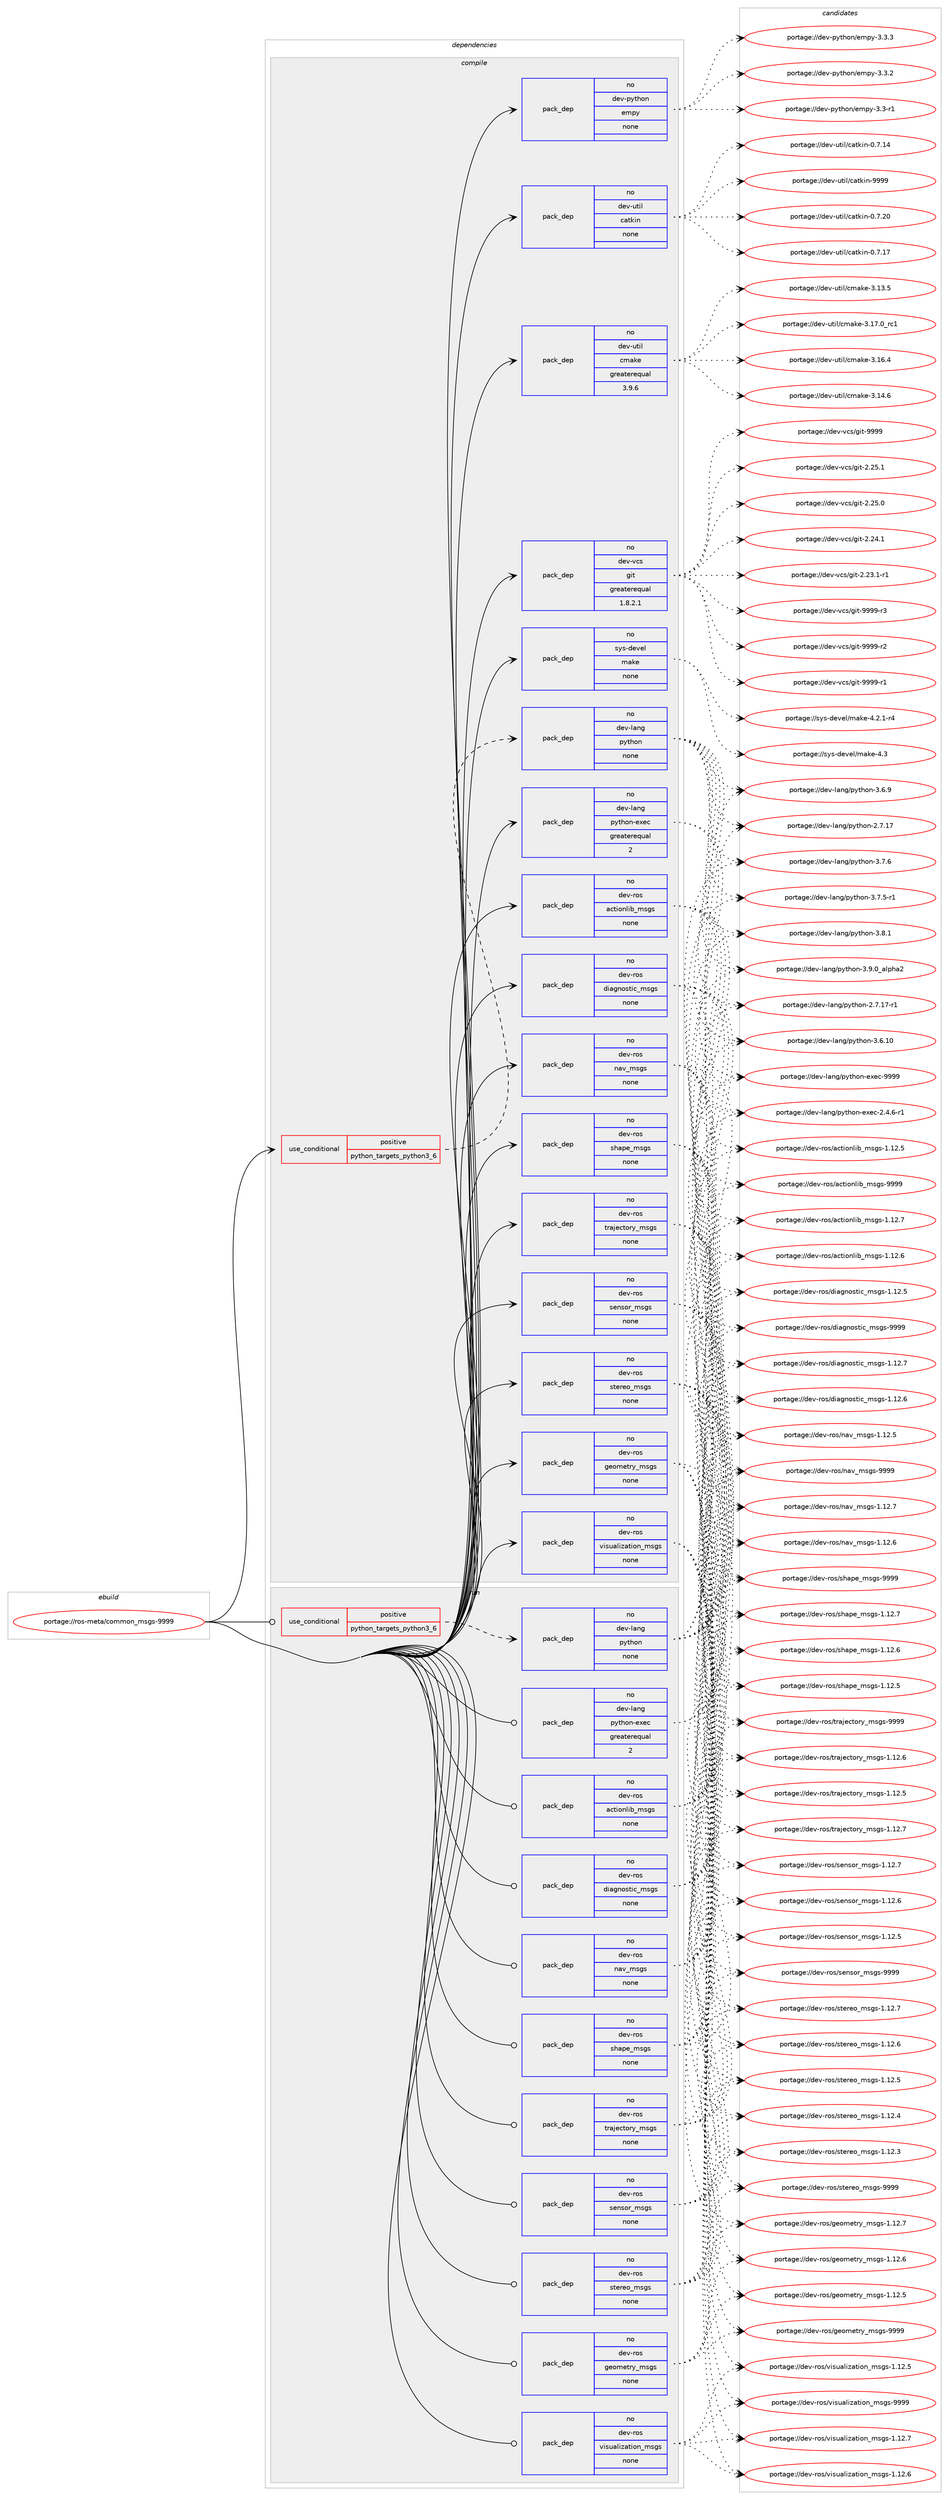 digraph prolog {

# *************
# Graph options
# *************

newrank=true;
concentrate=true;
compound=true;
graph [rankdir=LR,fontname=Helvetica,fontsize=10,ranksep=1.5];#, ranksep=2.5, nodesep=0.2];
edge  [arrowhead=vee];
node  [fontname=Helvetica,fontsize=10];

# **********
# The ebuild
# **********

subgraph cluster_leftcol {
color=gray;
rank=same;
label=<<i>ebuild</i>>;
id [label="portage://ros-meta/common_msgs-9999", color=red, width=4, href="../ros-meta/common_msgs-9999.svg"];
}

# ****************
# The dependencies
# ****************

subgraph cluster_midcol {
color=gray;
label=<<i>dependencies</i>>;
subgraph cluster_compile {
fillcolor="#eeeeee";
style=filled;
label=<<i>compile</i>>;
subgraph cond20547 {
dependency104656 [label=<<TABLE BORDER="0" CELLBORDER="1" CELLSPACING="0" CELLPADDING="4"><TR><TD ROWSPAN="3" CELLPADDING="10">use_conditional</TD></TR><TR><TD>positive</TD></TR><TR><TD>python_targets_python3_6</TD></TR></TABLE>>, shape=none, color=red];
subgraph pack82343 {
dependency104657 [label=<<TABLE BORDER="0" CELLBORDER="1" CELLSPACING="0" CELLPADDING="4" WIDTH="220"><TR><TD ROWSPAN="6" CELLPADDING="30">pack_dep</TD></TR><TR><TD WIDTH="110">no</TD></TR><TR><TD>dev-lang</TD></TR><TR><TD>python</TD></TR><TR><TD>none</TD></TR><TR><TD></TD></TR></TABLE>>, shape=none, color=blue];
}
dependency104656:e -> dependency104657:w [weight=20,style="dashed",arrowhead="vee"];
}
id:e -> dependency104656:w [weight=20,style="solid",arrowhead="vee"];
subgraph pack82344 {
dependency104658 [label=<<TABLE BORDER="0" CELLBORDER="1" CELLSPACING="0" CELLPADDING="4" WIDTH="220"><TR><TD ROWSPAN="6" CELLPADDING="30">pack_dep</TD></TR><TR><TD WIDTH="110">no</TD></TR><TR><TD>dev-lang</TD></TR><TR><TD>python-exec</TD></TR><TR><TD>greaterequal</TD></TR><TR><TD>2</TD></TR></TABLE>>, shape=none, color=blue];
}
id:e -> dependency104658:w [weight=20,style="solid",arrowhead="vee"];
subgraph pack82345 {
dependency104659 [label=<<TABLE BORDER="0" CELLBORDER="1" CELLSPACING="0" CELLPADDING="4" WIDTH="220"><TR><TD ROWSPAN="6" CELLPADDING="30">pack_dep</TD></TR><TR><TD WIDTH="110">no</TD></TR><TR><TD>dev-python</TD></TR><TR><TD>empy</TD></TR><TR><TD>none</TD></TR><TR><TD></TD></TR></TABLE>>, shape=none, color=blue];
}
id:e -> dependency104659:w [weight=20,style="solid",arrowhead="vee"];
subgraph pack82346 {
dependency104660 [label=<<TABLE BORDER="0" CELLBORDER="1" CELLSPACING="0" CELLPADDING="4" WIDTH="220"><TR><TD ROWSPAN="6" CELLPADDING="30">pack_dep</TD></TR><TR><TD WIDTH="110">no</TD></TR><TR><TD>dev-ros</TD></TR><TR><TD>actionlib_msgs</TD></TR><TR><TD>none</TD></TR><TR><TD></TD></TR></TABLE>>, shape=none, color=blue];
}
id:e -> dependency104660:w [weight=20,style="solid",arrowhead="vee"];
subgraph pack82347 {
dependency104661 [label=<<TABLE BORDER="0" CELLBORDER="1" CELLSPACING="0" CELLPADDING="4" WIDTH="220"><TR><TD ROWSPAN="6" CELLPADDING="30">pack_dep</TD></TR><TR><TD WIDTH="110">no</TD></TR><TR><TD>dev-ros</TD></TR><TR><TD>diagnostic_msgs</TD></TR><TR><TD>none</TD></TR><TR><TD></TD></TR></TABLE>>, shape=none, color=blue];
}
id:e -> dependency104661:w [weight=20,style="solid",arrowhead="vee"];
subgraph pack82348 {
dependency104662 [label=<<TABLE BORDER="0" CELLBORDER="1" CELLSPACING="0" CELLPADDING="4" WIDTH="220"><TR><TD ROWSPAN="6" CELLPADDING="30">pack_dep</TD></TR><TR><TD WIDTH="110">no</TD></TR><TR><TD>dev-ros</TD></TR><TR><TD>geometry_msgs</TD></TR><TR><TD>none</TD></TR><TR><TD></TD></TR></TABLE>>, shape=none, color=blue];
}
id:e -> dependency104662:w [weight=20,style="solid",arrowhead="vee"];
subgraph pack82349 {
dependency104663 [label=<<TABLE BORDER="0" CELLBORDER="1" CELLSPACING="0" CELLPADDING="4" WIDTH="220"><TR><TD ROWSPAN="6" CELLPADDING="30">pack_dep</TD></TR><TR><TD WIDTH="110">no</TD></TR><TR><TD>dev-ros</TD></TR><TR><TD>nav_msgs</TD></TR><TR><TD>none</TD></TR><TR><TD></TD></TR></TABLE>>, shape=none, color=blue];
}
id:e -> dependency104663:w [weight=20,style="solid",arrowhead="vee"];
subgraph pack82350 {
dependency104664 [label=<<TABLE BORDER="0" CELLBORDER="1" CELLSPACING="0" CELLPADDING="4" WIDTH="220"><TR><TD ROWSPAN="6" CELLPADDING="30">pack_dep</TD></TR><TR><TD WIDTH="110">no</TD></TR><TR><TD>dev-ros</TD></TR><TR><TD>sensor_msgs</TD></TR><TR><TD>none</TD></TR><TR><TD></TD></TR></TABLE>>, shape=none, color=blue];
}
id:e -> dependency104664:w [weight=20,style="solid",arrowhead="vee"];
subgraph pack82351 {
dependency104665 [label=<<TABLE BORDER="0" CELLBORDER="1" CELLSPACING="0" CELLPADDING="4" WIDTH="220"><TR><TD ROWSPAN="6" CELLPADDING="30">pack_dep</TD></TR><TR><TD WIDTH="110">no</TD></TR><TR><TD>dev-ros</TD></TR><TR><TD>shape_msgs</TD></TR><TR><TD>none</TD></TR><TR><TD></TD></TR></TABLE>>, shape=none, color=blue];
}
id:e -> dependency104665:w [weight=20,style="solid",arrowhead="vee"];
subgraph pack82352 {
dependency104666 [label=<<TABLE BORDER="0" CELLBORDER="1" CELLSPACING="0" CELLPADDING="4" WIDTH="220"><TR><TD ROWSPAN="6" CELLPADDING="30">pack_dep</TD></TR><TR><TD WIDTH="110">no</TD></TR><TR><TD>dev-ros</TD></TR><TR><TD>stereo_msgs</TD></TR><TR><TD>none</TD></TR><TR><TD></TD></TR></TABLE>>, shape=none, color=blue];
}
id:e -> dependency104666:w [weight=20,style="solid",arrowhead="vee"];
subgraph pack82353 {
dependency104667 [label=<<TABLE BORDER="0" CELLBORDER="1" CELLSPACING="0" CELLPADDING="4" WIDTH="220"><TR><TD ROWSPAN="6" CELLPADDING="30">pack_dep</TD></TR><TR><TD WIDTH="110">no</TD></TR><TR><TD>dev-ros</TD></TR><TR><TD>trajectory_msgs</TD></TR><TR><TD>none</TD></TR><TR><TD></TD></TR></TABLE>>, shape=none, color=blue];
}
id:e -> dependency104667:w [weight=20,style="solid",arrowhead="vee"];
subgraph pack82354 {
dependency104668 [label=<<TABLE BORDER="0" CELLBORDER="1" CELLSPACING="0" CELLPADDING="4" WIDTH="220"><TR><TD ROWSPAN="6" CELLPADDING="30">pack_dep</TD></TR><TR><TD WIDTH="110">no</TD></TR><TR><TD>dev-ros</TD></TR><TR><TD>visualization_msgs</TD></TR><TR><TD>none</TD></TR><TR><TD></TD></TR></TABLE>>, shape=none, color=blue];
}
id:e -> dependency104668:w [weight=20,style="solid",arrowhead="vee"];
subgraph pack82355 {
dependency104669 [label=<<TABLE BORDER="0" CELLBORDER="1" CELLSPACING="0" CELLPADDING="4" WIDTH="220"><TR><TD ROWSPAN="6" CELLPADDING="30">pack_dep</TD></TR><TR><TD WIDTH="110">no</TD></TR><TR><TD>dev-util</TD></TR><TR><TD>catkin</TD></TR><TR><TD>none</TD></TR><TR><TD></TD></TR></TABLE>>, shape=none, color=blue];
}
id:e -> dependency104669:w [weight=20,style="solid",arrowhead="vee"];
subgraph pack82356 {
dependency104670 [label=<<TABLE BORDER="0" CELLBORDER="1" CELLSPACING="0" CELLPADDING="4" WIDTH="220"><TR><TD ROWSPAN="6" CELLPADDING="30">pack_dep</TD></TR><TR><TD WIDTH="110">no</TD></TR><TR><TD>dev-util</TD></TR><TR><TD>cmake</TD></TR><TR><TD>greaterequal</TD></TR><TR><TD>3.9.6</TD></TR></TABLE>>, shape=none, color=blue];
}
id:e -> dependency104670:w [weight=20,style="solid",arrowhead="vee"];
subgraph pack82357 {
dependency104671 [label=<<TABLE BORDER="0" CELLBORDER="1" CELLSPACING="0" CELLPADDING="4" WIDTH="220"><TR><TD ROWSPAN="6" CELLPADDING="30">pack_dep</TD></TR><TR><TD WIDTH="110">no</TD></TR><TR><TD>dev-vcs</TD></TR><TR><TD>git</TD></TR><TR><TD>greaterequal</TD></TR><TR><TD>1.8.2.1</TD></TR></TABLE>>, shape=none, color=blue];
}
id:e -> dependency104671:w [weight=20,style="solid",arrowhead="vee"];
subgraph pack82358 {
dependency104672 [label=<<TABLE BORDER="0" CELLBORDER="1" CELLSPACING="0" CELLPADDING="4" WIDTH="220"><TR><TD ROWSPAN="6" CELLPADDING="30">pack_dep</TD></TR><TR><TD WIDTH="110">no</TD></TR><TR><TD>sys-devel</TD></TR><TR><TD>make</TD></TR><TR><TD>none</TD></TR><TR><TD></TD></TR></TABLE>>, shape=none, color=blue];
}
id:e -> dependency104672:w [weight=20,style="solid",arrowhead="vee"];
}
subgraph cluster_compileandrun {
fillcolor="#eeeeee";
style=filled;
label=<<i>compile and run</i>>;
}
subgraph cluster_run {
fillcolor="#eeeeee";
style=filled;
label=<<i>run</i>>;
subgraph cond20548 {
dependency104673 [label=<<TABLE BORDER="0" CELLBORDER="1" CELLSPACING="0" CELLPADDING="4"><TR><TD ROWSPAN="3" CELLPADDING="10">use_conditional</TD></TR><TR><TD>positive</TD></TR><TR><TD>python_targets_python3_6</TD></TR></TABLE>>, shape=none, color=red];
subgraph pack82359 {
dependency104674 [label=<<TABLE BORDER="0" CELLBORDER="1" CELLSPACING="0" CELLPADDING="4" WIDTH="220"><TR><TD ROWSPAN="6" CELLPADDING="30">pack_dep</TD></TR><TR><TD WIDTH="110">no</TD></TR><TR><TD>dev-lang</TD></TR><TR><TD>python</TD></TR><TR><TD>none</TD></TR><TR><TD></TD></TR></TABLE>>, shape=none, color=blue];
}
dependency104673:e -> dependency104674:w [weight=20,style="dashed",arrowhead="vee"];
}
id:e -> dependency104673:w [weight=20,style="solid",arrowhead="odot"];
subgraph pack82360 {
dependency104675 [label=<<TABLE BORDER="0" CELLBORDER="1" CELLSPACING="0" CELLPADDING="4" WIDTH="220"><TR><TD ROWSPAN="6" CELLPADDING="30">pack_dep</TD></TR><TR><TD WIDTH="110">no</TD></TR><TR><TD>dev-lang</TD></TR><TR><TD>python-exec</TD></TR><TR><TD>greaterequal</TD></TR><TR><TD>2</TD></TR></TABLE>>, shape=none, color=blue];
}
id:e -> dependency104675:w [weight=20,style="solid",arrowhead="odot"];
subgraph pack82361 {
dependency104676 [label=<<TABLE BORDER="0" CELLBORDER="1" CELLSPACING="0" CELLPADDING="4" WIDTH="220"><TR><TD ROWSPAN="6" CELLPADDING="30">pack_dep</TD></TR><TR><TD WIDTH="110">no</TD></TR><TR><TD>dev-ros</TD></TR><TR><TD>actionlib_msgs</TD></TR><TR><TD>none</TD></TR><TR><TD></TD></TR></TABLE>>, shape=none, color=blue];
}
id:e -> dependency104676:w [weight=20,style="solid",arrowhead="odot"];
subgraph pack82362 {
dependency104677 [label=<<TABLE BORDER="0" CELLBORDER="1" CELLSPACING="0" CELLPADDING="4" WIDTH="220"><TR><TD ROWSPAN="6" CELLPADDING="30">pack_dep</TD></TR><TR><TD WIDTH="110">no</TD></TR><TR><TD>dev-ros</TD></TR><TR><TD>diagnostic_msgs</TD></TR><TR><TD>none</TD></TR><TR><TD></TD></TR></TABLE>>, shape=none, color=blue];
}
id:e -> dependency104677:w [weight=20,style="solid",arrowhead="odot"];
subgraph pack82363 {
dependency104678 [label=<<TABLE BORDER="0" CELLBORDER="1" CELLSPACING="0" CELLPADDING="4" WIDTH="220"><TR><TD ROWSPAN="6" CELLPADDING="30">pack_dep</TD></TR><TR><TD WIDTH="110">no</TD></TR><TR><TD>dev-ros</TD></TR><TR><TD>geometry_msgs</TD></TR><TR><TD>none</TD></TR><TR><TD></TD></TR></TABLE>>, shape=none, color=blue];
}
id:e -> dependency104678:w [weight=20,style="solid",arrowhead="odot"];
subgraph pack82364 {
dependency104679 [label=<<TABLE BORDER="0" CELLBORDER="1" CELLSPACING="0" CELLPADDING="4" WIDTH="220"><TR><TD ROWSPAN="6" CELLPADDING="30">pack_dep</TD></TR><TR><TD WIDTH="110">no</TD></TR><TR><TD>dev-ros</TD></TR><TR><TD>nav_msgs</TD></TR><TR><TD>none</TD></TR><TR><TD></TD></TR></TABLE>>, shape=none, color=blue];
}
id:e -> dependency104679:w [weight=20,style="solid",arrowhead="odot"];
subgraph pack82365 {
dependency104680 [label=<<TABLE BORDER="0" CELLBORDER="1" CELLSPACING="0" CELLPADDING="4" WIDTH="220"><TR><TD ROWSPAN="6" CELLPADDING="30">pack_dep</TD></TR><TR><TD WIDTH="110">no</TD></TR><TR><TD>dev-ros</TD></TR><TR><TD>sensor_msgs</TD></TR><TR><TD>none</TD></TR><TR><TD></TD></TR></TABLE>>, shape=none, color=blue];
}
id:e -> dependency104680:w [weight=20,style="solid",arrowhead="odot"];
subgraph pack82366 {
dependency104681 [label=<<TABLE BORDER="0" CELLBORDER="1" CELLSPACING="0" CELLPADDING="4" WIDTH="220"><TR><TD ROWSPAN="6" CELLPADDING="30">pack_dep</TD></TR><TR><TD WIDTH="110">no</TD></TR><TR><TD>dev-ros</TD></TR><TR><TD>shape_msgs</TD></TR><TR><TD>none</TD></TR><TR><TD></TD></TR></TABLE>>, shape=none, color=blue];
}
id:e -> dependency104681:w [weight=20,style="solid",arrowhead="odot"];
subgraph pack82367 {
dependency104682 [label=<<TABLE BORDER="0" CELLBORDER="1" CELLSPACING="0" CELLPADDING="4" WIDTH="220"><TR><TD ROWSPAN="6" CELLPADDING="30">pack_dep</TD></TR><TR><TD WIDTH="110">no</TD></TR><TR><TD>dev-ros</TD></TR><TR><TD>stereo_msgs</TD></TR><TR><TD>none</TD></TR><TR><TD></TD></TR></TABLE>>, shape=none, color=blue];
}
id:e -> dependency104682:w [weight=20,style="solid",arrowhead="odot"];
subgraph pack82368 {
dependency104683 [label=<<TABLE BORDER="0" CELLBORDER="1" CELLSPACING="0" CELLPADDING="4" WIDTH="220"><TR><TD ROWSPAN="6" CELLPADDING="30">pack_dep</TD></TR><TR><TD WIDTH="110">no</TD></TR><TR><TD>dev-ros</TD></TR><TR><TD>trajectory_msgs</TD></TR><TR><TD>none</TD></TR><TR><TD></TD></TR></TABLE>>, shape=none, color=blue];
}
id:e -> dependency104683:w [weight=20,style="solid",arrowhead="odot"];
subgraph pack82369 {
dependency104684 [label=<<TABLE BORDER="0" CELLBORDER="1" CELLSPACING="0" CELLPADDING="4" WIDTH="220"><TR><TD ROWSPAN="6" CELLPADDING="30">pack_dep</TD></TR><TR><TD WIDTH="110">no</TD></TR><TR><TD>dev-ros</TD></TR><TR><TD>visualization_msgs</TD></TR><TR><TD>none</TD></TR><TR><TD></TD></TR></TABLE>>, shape=none, color=blue];
}
id:e -> dependency104684:w [weight=20,style="solid",arrowhead="odot"];
}
}

# **************
# The candidates
# **************

subgraph cluster_choices {
rank=same;
color=gray;
label=<<i>candidates</i>>;

subgraph choice82343 {
color=black;
nodesep=1;
choice10010111845108971101034711212111610411111045514657464895971081121049750 [label="portage://dev-lang/python-3.9.0_alpha2", color=red, width=4,href="../dev-lang/python-3.9.0_alpha2.svg"];
choice100101118451089711010347112121116104111110455146564649 [label="portage://dev-lang/python-3.8.1", color=red, width=4,href="../dev-lang/python-3.8.1.svg"];
choice100101118451089711010347112121116104111110455146554654 [label="portage://dev-lang/python-3.7.6", color=red, width=4,href="../dev-lang/python-3.7.6.svg"];
choice1001011184510897110103471121211161041111104551465546534511449 [label="portage://dev-lang/python-3.7.5-r1", color=red, width=4,href="../dev-lang/python-3.7.5-r1.svg"];
choice100101118451089711010347112121116104111110455146544657 [label="portage://dev-lang/python-3.6.9", color=red, width=4,href="../dev-lang/python-3.6.9.svg"];
choice10010111845108971101034711212111610411111045514654464948 [label="portage://dev-lang/python-3.6.10", color=red, width=4,href="../dev-lang/python-3.6.10.svg"];
choice100101118451089711010347112121116104111110455046554649554511449 [label="portage://dev-lang/python-2.7.17-r1", color=red, width=4,href="../dev-lang/python-2.7.17-r1.svg"];
choice10010111845108971101034711212111610411111045504655464955 [label="portage://dev-lang/python-2.7.17", color=red, width=4,href="../dev-lang/python-2.7.17.svg"];
dependency104657:e -> choice10010111845108971101034711212111610411111045514657464895971081121049750:w [style=dotted,weight="100"];
dependency104657:e -> choice100101118451089711010347112121116104111110455146564649:w [style=dotted,weight="100"];
dependency104657:e -> choice100101118451089711010347112121116104111110455146554654:w [style=dotted,weight="100"];
dependency104657:e -> choice1001011184510897110103471121211161041111104551465546534511449:w [style=dotted,weight="100"];
dependency104657:e -> choice100101118451089711010347112121116104111110455146544657:w [style=dotted,weight="100"];
dependency104657:e -> choice10010111845108971101034711212111610411111045514654464948:w [style=dotted,weight="100"];
dependency104657:e -> choice100101118451089711010347112121116104111110455046554649554511449:w [style=dotted,weight="100"];
dependency104657:e -> choice10010111845108971101034711212111610411111045504655464955:w [style=dotted,weight="100"];
}
subgraph choice82344 {
color=black;
nodesep=1;
choice10010111845108971101034711212111610411111045101120101994557575757 [label="portage://dev-lang/python-exec-9999", color=red, width=4,href="../dev-lang/python-exec-9999.svg"];
choice10010111845108971101034711212111610411111045101120101994550465246544511449 [label="portage://dev-lang/python-exec-2.4.6-r1", color=red, width=4,href="../dev-lang/python-exec-2.4.6-r1.svg"];
dependency104658:e -> choice10010111845108971101034711212111610411111045101120101994557575757:w [style=dotted,weight="100"];
dependency104658:e -> choice10010111845108971101034711212111610411111045101120101994550465246544511449:w [style=dotted,weight="100"];
}
subgraph choice82345 {
color=black;
nodesep=1;
choice1001011184511212111610411111047101109112121455146514651 [label="portage://dev-python/empy-3.3.3", color=red, width=4,href="../dev-python/empy-3.3.3.svg"];
choice1001011184511212111610411111047101109112121455146514650 [label="portage://dev-python/empy-3.3.2", color=red, width=4,href="../dev-python/empy-3.3.2.svg"];
choice1001011184511212111610411111047101109112121455146514511449 [label="portage://dev-python/empy-3.3-r1", color=red, width=4,href="../dev-python/empy-3.3-r1.svg"];
dependency104659:e -> choice1001011184511212111610411111047101109112121455146514651:w [style=dotted,weight="100"];
dependency104659:e -> choice1001011184511212111610411111047101109112121455146514650:w [style=dotted,weight="100"];
dependency104659:e -> choice1001011184511212111610411111047101109112121455146514511449:w [style=dotted,weight="100"];
}
subgraph choice82346 {
color=black;
nodesep=1;
choice1001011184511411111547979911610511111010810598951091151031154557575757 [label="portage://dev-ros/actionlib_msgs-9999", color=red, width=4,href="../dev-ros/actionlib_msgs-9999.svg"];
choice10010111845114111115479799116105111110108105989510911510311545494649504655 [label="portage://dev-ros/actionlib_msgs-1.12.7", color=red, width=4,href="../dev-ros/actionlib_msgs-1.12.7.svg"];
choice10010111845114111115479799116105111110108105989510911510311545494649504654 [label="portage://dev-ros/actionlib_msgs-1.12.6", color=red, width=4,href="../dev-ros/actionlib_msgs-1.12.6.svg"];
choice10010111845114111115479799116105111110108105989510911510311545494649504653 [label="portage://dev-ros/actionlib_msgs-1.12.5", color=red, width=4,href="../dev-ros/actionlib_msgs-1.12.5.svg"];
dependency104660:e -> choice1001011184511411111547979911610511111010810598951091151031154557575757:w [style=dotted,weight="100"];
dependency104660:e -> choice10010111845114111115479799116105111110108105989510911510311545494649504655:w [style=dotted,weight="100"];
dependency104660:e -> choice10010111845114111115479799116105111110108105989510911510311545494649504654:w [style=dotted,weight="100"];
dependency104660:e -> choice10010111845114111115479799116105111110108105989510911510311545494649504653:w [style=dotted,weight="100"];
}
subgraph choice82347 {
color=black;
nodesep=1;
choice10010111845114111115471001059710311011111511610599951091151031154557575757 [label="portage://dev-ros/diagnostic_msgs-9999", color=red, width=4,href="../dev-ros/diagnostic_msgs-9999.svg"];
choice100101118451141111154710010597103110111115116105999510911510311545494649504655 [label="portage://dev-ros/diagnostic_msgs-1.12.7", color=red, width=4,href="../dev-ros/diagnostic_msgs-1.12.7.svg"];
choice100101118451141111154710010597103110111115116105999510911510311545494649504654 [label="portage://dev-ros/diagnostic_msgs-1.12.6", color=red, width=4,href="../dev-ros/diagnostic_msgs-1.12.6.svg"];
choice100101118451141111154710010597103110111115116105999510911510311545494649504653 [label="portage://dev-ros/diagnostic_msgs-1.12.5", color=red, width=4,href="../dev-ros/diagnostic_msgs-1.12.5.svg"];
dependency104661:e -> choice10010111845114111115471001059710311011111511610599951091151031154557575757:w [style=dotted,weight="100"];
dependency104661:e -> choice100101118451141111154710010597103110111115116105999510911510311545494649504655:w [style=dotted,weight="100"];
dependency104661:e -> choice100101118451141111154710010597103110111115116105999510911510311545494649504654:w [style=dotted,weight="100"];
dependency104661:e -> choice100101118451141111154710010597103110111115116105999510911510311545494649504653:w [style=dotted,weight="100"];
}
subgraph choice82348 {
color=black;
nodesep=1;
choice1001011184511411111547103101111109101116114121951091151031154557575757 [label="portage://dev-ros/geometry_msgs-9999", color=red, width=4,href="../dev-ros/geometry_msgs-9999.svg"];
choice10010111845114111115471031011111091011161141219510911510311545494649504655 [label="portage://dev-ros/geometry_msgs-1.12.7", color=red, width=4,href="../dev-ros/geometry_msgs-1.12.7.svg"];
choice10010111845114111115471031011111091011161141219510911510311545494649504654 [label="portage://dev-ros/geometry_msgs-1.12.6", color=red, width=4,href="../dev-ros/geometry_msgs-1.12.6.svg"];
choice10010111845114111115471031011111091011161141219510911510311545494649504653 [label="portage://dev-ros/geometry_msgs-1.12.5", color=red, width=4,href="../dev-ros/geometry_msgs-1.12.5.svg"];
dependency104662:e -> choice1001011184511411111547103101111109101116114121951091151031154557575757:w [style=dotted,weight="100"];
dependency104662:e -> choice10010111845114111115471031011111091011161141219510911510311545494649504655:w [style=dotted,weight="100"];
dependency104662:e -> choice10010111845114111115471031011111091011161141219510911510311545494649504654:w [style=dotted,weight="100"];
dependency104662:e -> choice10010111845114111115471031011111091011161141219510911510311545494649504653:w [style=dotted,weight="100"];
}
subgraph choice82349 {
color=black;
nodesep=1;
choice100101118451141111154711097118951091151031154557575757 [label="portage://dev-ros/nav_msgs-9999", color=red, width=4,href="../dev-ros/nav_msgs-9999.svg"];
choice1001011184511411111547110971189510911510311545494649504655 [label="portage://dev-ros/nav_msgs-1.12.7", color=red, width=4,href="../dev-ros/nav_msgs-1.12.7.svg"];
choice1001011184511411111547110971189510911510311545494649504654 [label="portage://dev-ros/nav_msgs-1.12.6", color=red, width=4,href="../dev-ros/nav_msgs-1.12.6.svg"];
choice1001011184511411111547110971189510911510311545494649504653 [label="portage://dev-ros/nav_msgs-1.12.5", color=red, width=4,href="../dev-ros/nav_msgs-1.12.5.svg"];
dependency104663:e -> choice100101118451141111154711097118951091151031154557575757:w [style=dotted,weight="100"];
dependency104663:e -> choice1001011184511411111547110971189510911510311545494649504655:w [style=dotted,weight="100"];
dependency104663:e -> choice1001011184511411111547110971189510911510311545494649504654:w [style=dotted,weight="100"];
dependency104663:e -> choice1001011184511411111547110971189510911510311545494649504653:w [style=dotted,weight="100"];
}
subgraph choice82350 {
color=black;
nodesep=1;
choice1001011184511411111547115101110115111114951091151031154557575757 [label="portage://dev-ros/sensor_msgs-9999", color=red, width=4,href="../dev-ros/sensor_msgs-9999.svg"];
choice10010111845114111115471151011101151111149510911510311545494649504655 [label="portage://dev-ros/sensor_msgs-1.12.7", color=red, width=4,href="../dev-ros/sensor_msgs-1.12.7.svg"];
choice10010111845114111115471151011101151111149510911510311545494649504654 [label="portage://dev-ros/sensor_msgs-1.12.6", color=red, width=4,href="../dev-ros/sensor_msgs-1.12.6.svg"];
choice10010111845114111115471151011101151111149510911510311545494649504653 [label="portage://dev-ros/sensor_msgs-1.12.5", color=red, width=4,href="../dev-ros/sensor_msgs-1.12.5.svg"];
dependency104664:e -> choice1001011184511411111547115101110115111114951091151031154557575757:w [style=dotted,weight="100"];
dependency104664:e -> choice10010111845114111115471151011101151111149510911510311545494649504655:w [style=dotted,weight="100"];
dependency104664:e -> choice10010111845114111115471151011101151111149510911510311545494649504654:w [style=dotted,weight="100"];
dependency104664:e -> choice10010111845114111115471151011101151111149510911510311545494649504653:w [style=dotted,weight="100"];
}
subgraph choice82351 {
color=black;
nodesep=1;
choice100101118451141111154711510497112101951091151031154557575757 [label="portage://dev-ros/shape_msgs-9999", color=red, width=4,href="../dev-ros/shape_msgs-9999.svg"];
choice1001011184511411111547115104971121019510911510311545494649504655 [label="portage://dev-ros/shape_msgs-1.12.7", color=red, width=4,href="../dev-ros/shape_msgs-1.12.7.svg"];
choice1001011184511411111547115104971121019510911510311545494649504654 [label="portage://dev-ros/shape_msgs-1.12.6", color=red, width=4,href="../dev-ros/shape_msgs-1.12.6.svg"];
choice1001011184511411111547115104971121019510911510311545494649504653 [label="portage://dev-ros/shape_msgs-1.12.5", color=red, width=4,href="../dev-ros/shape_msgs-1.12.5.svg"];
dependency104665:e -> choice100101118451141111154711510497112101951091151031154557575757:w [style=dotted,weight="100"];
dependency104665:e -> choice1001011184511411111547115104971121019510911510311545494649504655:w [style=dotted,weight="100"];
dependency104665:e -> choice1001011184511411111547115104971121019510911510311545494649504654:w [style=dotted,weight="100"];
dependency104665:e -> choice1001011184511411111547115104971121019510911510311545494649504653:w [style=dotted,weight="100"];
}
subgraph choice82352 {
color=black;
nodesep=1;
choice1001011184511411111547115116101114101111951091151031154557575757 [label="portage://dev-ros/stereo_msgs-9999", color=red, width=4,href="../dev-ros/stereo_msgs-9999.svg"];
choice10010111845114111115471151161011141011119510911510311545494649504655 [label="portage://dev-ros/stereo_msgs-1.12.7", color=red, width=4,href="../dev-ros/stereo_msgs-1.12.7.svg"];
choice10010111845114111115471151161011141011119510911510311545494649504654 [label="portage://dev-ros/stereo_msgs-1.12.6", color=red, width=4,href="../dev-ros/stereo_msgs-1.12.6.svg"];
choice10010111845114111115471151161011141011119510911510311545494649504653 [label="portage://dev-ros/stereo_msgs-1.12.5", color=red, width=4,href="../dev-ros/stereo_msgs-1.12.5.svg"];
choice10010111845114111115471151161011141011119510911510311545494649504652 [label="portage://dev-ros/stereo_msgs-1.12.4", color=red, width=4,href="../dev-ros/stereo_msgs-1.12.4.svg"];
choice10010111845114111115471151161011141011119510911510311545494649504651 [label="portage://dev-ros/stereo_msgs-1.12.3", color=red, width=4,href="../dev-ros/stereo_msgs-1.12.3.svg"];
dependency104666:e -> choice1001011184511411111547115116101114101111951091151031154557575757:w [style=dotted,weight="100"];
dependency104666:e -> choice10010111845114111115471151161011141011119510911510311545494649504655:w [style=dotted,weight="100"];
dependency104666:e -> choice10010111845114111115471151161011141011119510911510311545494649504654:w [style=dotted,weight="100"];
dependency104666:e -> choice10010111845114111115471151161011141011119510911510311545494649504653:w [style=dotted,weight="100"];
dependency104666:e -> choice10010111845114111115471151161011141011119510911510311545494649504652:w [style=dotted,weight="100"];
dependency104666:e -> choice10010111845114111115471151161011141011119510911510311545494649504651:w [style=dotted,weight="100"];
}
subgraph choice82353 {
color=black;
nodesep=1;
choice10010111845114111115471161149710610199116111114121951091151031154557575757 [label="portage://dev-ros/trajectory_msgs-9999", color=red, width=4,href="../dev-ros/trajectory_msgs-9999.svg"];
choice100101118451141111154711611497106101991161111141219510911510311545494649504655 [label="portage://dev-ros/trajectory_msgs-1.12.7", color=red, width=4,href="../dev-ros/trajectory_msgs-1.12.7.svg"];
choice100101118451141111154711611497106101991161111141219510911510311545494649504654 [label="portage://dev-ros/trajectory_msgs-1.12.6", color=red, width=4,href="../dev-ros/trajectory_msgs-1.12.6.svg"];
choice100101118451141111154711611497106101991161111141219510911510311545494649504653 [label="portage://dev-ros/trajectory_msgs-1.12.5", color=red, width=4,href="../dev-ros/trajectory_msgs-1.12.5.svg"];
dependency104667:e -> choice10010111845114111115471161149710610199116111114121951091151031154557575757:w [style=dotted,weight="100"];
dependency104667:e -> choice100101118451141111154711611497106101991161111141219510911510311545494649504655:w [style=dotted,weight="100"];
dependency104667:e -> choice100101118451141111154711611497106101991161111141219510911510311545494649504654:w [style=dotted,weight="100"];
dependency104667:e -> choice100101118451141111154711611497106101991161111141219510911510311545494649504653:w [style=dotted,weight="100"];
}
subgraph choice82354 {
color=black;
nodesep=1;
choice10010111845114111115471181051151179710810512297116105111110951091151031154557575757 [label="portage://dev-ros/visualization_msgs-9999", color=red, width=4,href="../dev-ros/visualization_msgs-9999.svg"];
choice100101118451141111154711810511511797108105122971161051111109510911510311545494649504655 [label="portage://dev-ros/visualization_msgs-1.12.7", color=red, width=4,href="../dev-ros/visualization_msgs-1.12.7.svg"];
choice100101118451141111154711810511511797108105122971161051111109510911510311545494649504654 [label="portage://dev-ros/visualization_msgs-1.12.6", color=red, width=4,href="../dev-ros/visualization_msgs-1.12.6.svg"];
choice100101118451141111154711810511511797108105122971161051111109510911510311545494649504653 [label="portage://dev-ros/visualization_msgs-1.12.5", color=red, width=4,href="../dev-ros/visualization_msgs-1.12.5.svg"];
dependency104668:e -> choice10010111845114111115471181051151179710810512297116105111110951091151031154557575757:w [style=dotted,weight="100"];
dependency104668:e -> choice100101118451141111154711810511511797108105122971161051111109510911510311545494649504655:w [style=dotted,weight="100"];
dependency104668:e -> choice100101118451141111154711810511511797108105122971161051111109510911510311545494649504654:w [style=dotted,weight="100"];
dependency104668:e -> choice100101118451141111154711810511511797108105122971161051111109510911510311545494649504653:w [style=dotted,weight="100"];
}
subgraph choice82355 {
color=black;
nodesep=1;
choice100101118451171161051084799971161071051104557575757 [label="portage://dev-util/catkin-9999", color=red, width=4,href="../dev-util/catkin-9999.svg"];
choice1001011184511711610510847999711610710511045484655465048 [label="portage://dev-util/catkin-0.7.20", color=red, width=4,href="../dev-util/catkin-0.7.20.svg"];
choice1001011184511711610510847999711610710511045484655464955 [label="portage://dev-util/catkin-0.7.17", color=red, width=4,href="../dev-util/catkin-0.7.17.svg"];
choice1001011184511711610510847999711610710511045484655464952 [label="portage://dev-util/catkin-0.7.14", color=red, width=4,href="../dev-util/catkin-0.7.14.svg"];
dependency104669:e -> choice100101118451171161051084799971161071051104557575757:w [style=dotted,weight="100"];
dependency104669:e -> choice1001011184511711610510847999711610710511045484655465048:w [style=dotted,weight="100"];
dependency104669:e -> choice1001011184511711610510847999711610710511045484655464955:w [style=dotted,weight="100"];
dependency104669:e -> choice1001011184511711610510847999711610710511045484655464952:w [style=dotted,weight="100"];
}
subgraph choice82356 {
color=black;
nodesep=1;
choice1001011184511711610510847991099710710145514649554648951149949 [label="portage://dev-util/cmake-3.17.0_rc1", color=red, width=4,href="../dev-util/cmake-3.17.0_rc1.svg"];
choice1001011184511711610510847991099710710145514649544652 [label="portage://dev-util/cmake-3.16.4", color=red, width=4,href="../dev-util/cmake-3.16.4.svg"];
choice1001011184511711610510847991099710710145514649524654 [label="portage://dev-util/cmake-3.14.6", color=red, width=4,href="../dev-util/cmake-3.14.6.svg"];
choice1001011184511711610510847991099710710145514649514653 [label="portage://dev-util/cmake-3.13.5", color=red, width=4,href="../dev-util/cmake-3.13.5.svg"];
dependency104670:e -> choice1001011184511711610510847991099710710145514649554648951149949:w [style=dotted,weight="100"];
dependency104670:e -> choice1001011184511711610510847991099710710145514649544652:w [style=dotted,weight="100"];
dependency104670:e -> choice1001011184511711610510847991099710710145514649524654:w [style=dotted,weight="100"];
dependency104670:e -> choice1001011184511711610510847991099710710145514649514653:w [style=dotted,weight="100"];
}
subgraph choice82357 {
color=black;
nodesep=1;
choice10010111845118991154710310511645575757574511451 [label="portage://dev-vcs/git-9999-r3", color=red, width=4,href="../dev-vcs/git-9999-r3.svg"];
choice10010111845118991154710310511645575757574511450 [label="portage://dev-vcs/git-9999-r2", color=red, width=4,href="../dev-vcs/git-9999-r2.svg"];
choice10010111845118991154710310511645575757574511449 [label="portage://dev-vcs/git-9999-r1", color=red, width=4,href="../dev-vcs/git-9999-r1.svg"];
choice1001011184511899115471031051164557575757 [label="portage://dev-vcs/git-9999", color=red, width=4,href="../dev-vcs/git-9999.svg"];
choice10010111845118991154710310511645504650534649 [label="portage://dev-vcs/git-2.25.1", color=red, width=4,href="../dev-vcs/git-2.25.1.svg"];
choice10010111845118991154710310511645504650534648 [label="portage://dev-vcs/git-2.25.0", color=red, width=4,href="../dev-vcs/git-2.25.0.svg"];
choice10010111845118991154710310511645504650524649 [label="portage://dev-vcs/git-2.24.1", color=red, width=4,href="../dev-vcs/git-2.24.1.svg"];
choice100101118451189911547103105116455046505146494511449 [label="portage://dev-vcs/git-2.23.1-r1", color=red, width=4,href="../dev-vcs/git-2.23.1-r1.svg"];
dependency104671:e -> choice10010111845118991154710310511645575757574511451:w [style=dotted,weight="100"];
dependency104671:e -> choice10010111845118991154710310511645575757574511450:w [style=dotted,weight="100"];
dependency104671:e -> choice10010111845118991154710310511645575757574511449:w [style=dotted,weight="100"];
dependency104671:e -> choice1001011184511899115471031051164557575757:w [style=dotted,weight="100"];
dependency104671:e -> choice10010111845118991154710310511645504650534649:w [style=dotted,weight="100"];
dependency104671:e -> choice10010111845118991154710310511645504650534648:w [style=dotted,weight="100"];
dependency104671:e -> choice10010111845118991154710310511645504650524649:w [style=dotted,weight="100"];
dependency104671:e -> choice100101118451189911547103105116455046505146494511449:w [style=dotted,weight="100"];
}
subgraph choice82358 {
color=black;
nodesep=1;
choice11512111545100101118101108471099710710145524651 [label="portage://sys-devel/make-4.3", color=red, width=4,href="../sys-devel/make-4.3.svg"];
choice1151211154510010111810110847109971071014552465046494511452 [label="portage://sys-devel/make-4.2.1-r4", color=red, width=4,href="../sys-devel/make-4.2.1-r4.svg"];
dependency104672:e -> choice11512111545100101118101108471099710710145524651:w [style=dotted,weight="100"];
dependency104672:e -> choice1151211154510010111810110847109971071014552465046494511452:w [style=dotted,weight="100"];
}
subgraph choice82359 {
color=black;
nodesep=1;
choice10010111845108971101034711212111610411111045514657464895971081121049750 [label="portage://dev-lang/python-3.9.0_alpha2", color=red, width=4,href="../dev-lang/python-3.9.0_alpha2.svg"];
choice100101118451089711010347112121116104111110455146564649 [label="portage://dev-lang/python-3.8.1", color=red, width=4,href="../dev-lang/python-3.8.1.svg"];
choice100101118451089711010347112121116104111110455146554654 [label="portage://dev-lang/python-3.7.6", color=red, width=4,href="../dev-lang/python-3.7.6.svg"];
choice1001011184510897110103471121211161041111104551465546534511449 [label="portage://dev-lang/python-3.7.5-r1", color=red, width=4,href="../dev-lang/python-3.7.5-r1.svg"];
choice100101118451089711010347112121116104111110455146544657 [label="portage://dev-lang/python-3.6.9", color=red, width=4,href="../dev-lang/python-3.6.9.svg"];
choice10010111845108971101034711212111610411111045514654464948 [label="portage://dev-lang/python-3.6.10", color=red, width=4,href="../dev-lang/python-3.6.10.svg"];
choice100101118451089711010347112121116104111110455046554649554511449 [label="portage://dev-lang/python-2.7.17-r1", color=red, width=4,href="../dev-lang/python-2.7.17-r1.svg"];
choice10010111845108971101034711212111610411111045504655464955 [label="portage://dev-lang/python-2.7.17", color=red, width=4,href="../dev-lang/python-2.7.17.svg"];
dependency104674:e -> choice10010111845108971101034711212111610411111045514657464895971081121049750:w [style=dotted,weight="100"];
dependency104674:e -> choice100101118451089711010347112121116104111110455146564649:w [style=dotted,weight="100"];
dependency104674:e -> choice100101118451089711010347112121116104111110455146554654:w [style=dotted,weight="100"];
dependency104674:e -> choice1001011184510897110103471121211161041111104551465546534511449:w [style=dotted,weight="100"];
dependency104674:e -> choice100101118451089711010347112121116104111110455146544657:w [style=dotted,weight="100"];
dependency104674:e -> choice10010111845108971101034711212111610411111045514654464948:w [style=dotted,weight="100"];
dependency104674:e -> choice100101118451089711010347112121116104111110455046554649554511449:w [style=dotted,weight="100"];
dependency104674:e -> choice10010111845108971101034711212111610411111045504655464955:w [style=dotted,weight="100"];
}
subgraph choice82360 {
color=black;
nodesep=1;
choice10010111845108971101034711212111610411111045101120101994557575757 [label="portage://dev-lang/python-exec-9999", color=red, width=4,href="../dev-lang/python-exec-9999.svg"];
choice10010111845108971101034711212111610411111045101120101994550465246544511449 [label="portage://dev-lang/python-exec-2.4.6-r1", color=red, width=4,href="../dev-lang/python-exec-2.4.6-r1.svg"];
dependency104675:e -> choice10010111845108971101034711212111610411111045101120101994557575757:w [style=dotted,weight="100"];
dependency104675:e -> choice10010111845108971101034711212111610411111045101120101994550465246544511449:w [style=dotted,weight="100"];
}
subgraph choice82361 {
color=black;
nodesep=1;
choice1001011184511411111547979911610511111010810598951091151031154557575757 [label="portage://dev-ros/actionlib_msgs-9999", color=red, width=4,href="../dev-ros/actionlib_msgs-9999.svg"];
choice10010111845114111115479799116105111110108105989510911510311545494649504655 [label="portage://dev-ros/actionlib_msgs-1.12.7", color=red, width=4,href="../dev-ros/actionlib_msgs-1.12.7.svg"];
choice10010111845114111115479799116105111110108105989510911510311545494649504654 [label="portage://dev-ros/actionlib_msgs-1.12.6", color=red, width=4,href="../dev-ros/actionlib_msgs-1.12.6.svg"];
choice10010111845114111115479799116105111110108105989510911510311545494649504653 [label="portage://dev-ros/actionlib_msgs-1.12.5", color=red, width=4,href="../dev-ros/actionlib_msgs-1.12.5.svg"];
dependency104676:e -> choice1001011184511411111547979911610511111010810598951091151031154557575757:w [style=dotted,weight="100"];
dependency104676:e -> choice10010111845114111115479799116105111110108105989510911510311545494649504655:w [style=dotted,weight="100"];
dependency104676:e -> choice10010111845114111115479799116105111110108105989510911510311545494649504654:w [style=dotted,weight="100"];
dependency104676:e -> choice10010111845114111115479799116105111110108105989510911510311545494649504653:w [style=dotted,weight="100"];
}
subgraph choice82362 {
color=black;
nodesep=1;
choice10010111845114111115471001059710311011111511610599951091151031154557575757 [label="portage://dev-ros/diagnostic_msgs-9999", color=red, width=4,href="../dev-ros/diagnostic_msgs-9999.svg"];
choice100101118451141111154710010597103110111115116105999510911510311545494649504655 [label="portage://dev-ros/diagnostic_msgs-1.12.7", color=red, width=4,href="../dev-ros/diagnostic_msgs-1.12.7.svg"];
choice100101118451141111154710010597103110111115116105999510911510311545494649504654 [label="portage://dev-ros/diagnostic_msgs-1.12.6", color=red, width=4,href="../dev-ros/diagnostic_msgs-1.12.6.svg"];
choice100101118451141111154710010597103110111115116105999510911510311545494649504653 [label="portage://dev-ros/diagnostic_msgs-1.12.5", color=red, width=4,href="../dev-ros/diagnostic_msgs-1.12.5.svg"];
dependency104677:e -> choice10010111845114111115471001059710311011111511610599951091151031154557575757:w [style=dotted,weight="100"];
dependency104677:e -> choice100101118451141111154710010597103110111115116105999510911510311545494649504655:w [style=dotted,weight="100"];
dependency104677:e -> choice100101118451141111154710010597103110111115116105999510911510311545494649504654:w [style=dotted,weight="100"];
dependency104677:e -> choice100101118451141111154710010597103110111115116105999510911510311545494649504653:w [style=dotted,weight="100"];
}
subgraph choice82363 {
color=black;
nodesep=1;
choice1001011184511411111547103101111109101116114121951091151031154557575757 [label="portage://dev-ros/geometry_msgs-9999", color=red, width=4,href="../dev-ros/geometry_msgs-9999.svg"];
choice10010111845114111115471031011111091011161141219510911510311545494649504655 [label="portage://dev-ros/geometry_msgs-1.12.7", color=red, width=4,href="../dev-ros/geometry_msgs-1.12.7.svg"];
choice10010111845114111115471031011111091011161141219510911510311545494649504654 [label="portage://dev-ros/geometry_msgs-1.12.6", color=red, width=4,href="../dev-ros/geometry_msgs-1.12.6.svg"];
choice10010111845114111115471031011111091011161141219510911510311545494649504653 [label="portage://dev-ros/geometry_msgs-1.12.5", color=red, width=4,href="../dev-ros/geometry_msgs-1.12.5.svg"];
dependency104678:e -> choice1001011184511411111547103101111109101116114121951091151031154557575757:w [style=dotted,weight="100"];
dependency104678:e -> choice10010111845114111115471031011111091011161141219510911510311545494649504655:w [style=dotted,weight="100"];
dependency104678:e -> choice10010111845114111115471031011111091011161141219510911510311545494649504654:w [style=dotted,weight="100"];
dependency104678:e -> choice10010111845114111115471031011111091011161141219510911510311545494649504653:w [style=dotted,weight="100"];
}
subgraph choice82364 {
color=black;
nodesep=1;
choice100101118451141111154711097118951091151031154557575757 [label="portage://dev-ros/nav_msgs-9999", color=red, width=4,href="../dev-ros/nav_msgs-9999.svg"];
choice1001011184511411111547110971189510911510311545494649504655 [label="portage://dev-ros/nav_msgs-1.12.7", color=red, width=4,href="../dev-ros/nav_msgs-1.12.7.svg"];
choice1001011184511411111547110971189510911510311545494649504654 [label="portage://dev-ros/nav_msgs-1.12.6", color=red, width=4,href="../dev-ros/nav_msgs-1.12.6.svg"];
choice1001011184511411111547110971189510911510311545494649504653 [label="portage://dev-ros/nav_msgs-1.12.5", color=red, width=4,href="../dev-ros/nav_msgs-1.12.5.svg"];
dependency104679:e -> choice100101118451141111154711097118951091151031154557575757:w [style=dotted,weight="100"];
dependency104679:e -> choice1001011184511411111547110971189510911510311545494649504655:w [style=dotted,weight="100"];
dependency104679:e -> choice1001011184511411111547110971189510911510311545494649504654:w [style=dotted,weight="100"];
dependency104679:e -> choice1001011184511411111547110971189510911510311545494649504653:w [style=dotted,weight="100"];
}
subgraph choice82365 {
color=black;
nodesep=1;
choice1001011184511411111547115101110115111114951091151031154557575757 [label="portage://dev-ros/sensor_msgs-9999", color=red, width=4,href="../dev-ros/sensor_msgs-9999.svg"];
choice10010111845114111115471151011101151111149510911510311545494649504655 [label="portage://dev-ros/sensor_msgs-1.12.7", color=red, width=4,href="../dev-ros/sensor_msgs-1.12.7.svg"];
choice10010111845114111115471151011101151111149510911510311545494649504654 [label="portage://dev-ros/sensor_msgs-1.12.6", color=red, width=4,href="../dev-ros/sensor_msgs-1.12.6.svg"];
choice10010111845114111115471151011101151111149510911510311545494649504653 [label="portage://dev-ros/sensor_msgs-1.12.5", color=red, width=4,href="../dev-ros/sensor_msgs-1.12.5.svg"];
dependency104680:e -> choice1001011184511411111547115101110115111114951091151031154557575757:w [style=dotted,weight="100"];
dependency104680:e -> choice10010111845114111115471151011101151111149510911510311545494649504655:w [style=dotted,weight="100"];
dependency104680:e -> choice10010111845114111115471151011101151111149510911510311545494649504654:w [style=dotted,weight="100"];
dependency104680:e -> choice10010111845114111115471151011101151111149510911510311545494649504653:w [style=dotted,weight="100"];
}
subgraph choice82366 {
color=black;
nodesep=1;
choice100101118451141111154711510497112101951091151031154557575757 [label="portage://dev-ros/shape_msgs-9999", color=red, width=4,href="../dev-ros/shape_msgs-9999.svg"];
choice1001011184511411111547115104971121019510911510311545494649504655 [label="portage://dev-ros/shape_msgs-1.12.7", color=red, width=4,href="../dev-ros/shape_msgs-1.12.7.svg"];
choice1001011184511411111547115104971121019510911510311545494649504654 [label="portage://dev-ros/shape_msgs-1.12.6", color=red, width=4,href="../dev-ros/shape_msgs-1.12.6.svg"];
choice1001011184511411111547115104971121019510911510311545494649504653 [label="portage://dev-ros/shape_msgs-1.12.5", color=red, width=4,href="../dev-ros/shape_msgs-1.12.5.svg"];
dependency104681:e -> choice100101118451141111154711510497112101951091151031154557575757:w [style=dotted,weight="100"];
dependency104681:e -> choice1001011184511411111547115104971121019510911510311545494649504655:w [style=dotted,weight="100"];
dependency104681:e -> choice1001011184511411111547115104971121019510911510311545494649504654:w [style=dotted,weight="100"];
dependency104681:e -> choice1001011184511411111547115104971121019510911510311545494649504653:w [style=dotted,weight="100"];
}
subgraph choice82367 {
color=black;
nodesep=1;
choice1001011184511411111547115116101114101111951091151031154557575757 [label="portage://dev-ros/stereo_msgs-9999", color=red, width=4,href="../dev-ros/stereo_msgs-9999.svg"];
choice10010111845114111115471151161011141011119510911510311545494649504655 [label="portage://dev-ros/stereo_msgs-1.12.7", color=red, width=4,href="../dev-ros/stereo_msgs-1.12.7.svg"];
choice10010111845114111115471151161011141011119510911510311545494649504654 [label="portage://dev-ros/stereo_msgs-1.12.6", color=red, width=4,href="../dev-ros/stereo_msgs-1.12.6.svg"];
choice10010111845114111115471151161011141011119510911510311545494649504653 [label="portage://dev-ros/stereo_msgs-1.12.5", color=red, width=4,href="../dev-ros/stereo_msgs-1.12.5.svg"];
choice10010111845114111115471151161011141011119510911510311545494649504652 [label="portage://dev-ros/stereo_msgs-1.12.4", color=red, width=4,href="../dev-ros/stereo_msgs-1.12.4.svg"];
choice10010111845114111115471151161011141011119510911510311545494649504651 [label="portage://dev-ros/stereo_msgs-1.12.3", color=red, width=4,href="../dev-ros/stereo_msgs-1.12.3.svg"];
dependency104682:e -> choice1001011184511411111547115116101114101111951091151031154557575757:w [style=dotted,weight="100"];
dependency104682:e -> choice10010111845114111115471151161011141011119510911510311545494649504655:w [style=dotted,weight="100"];
dependency104682:e -> choice10010111845114111115471151161011141011119510911510311545494649504654:w [style=dotted,weight="100"];
dependency104682:e -> choice10010111845114111115471151161011141011119510911510311545494649504653:w [style=dotted,weight="100"];
dependency104682:e -> choice10010111845114111115471151161011141011119510911510311545494649504652:w [style=dotted,weight="100"];
dependency104682:e -> choice10010111845114111115471151161011141011119510911510311545494649504651:w [style=dotted,weight="100"];
}
subgraph choice82368 {
color=black;
nodesep=1;
choice10010111845114111115471161149710610199116111114121951091151031154557575757 [label="portage://dev-ros/trajectory_msgs-9999", color=red, width=4,href="../dev-ros/trajectory_msgs-9999.svg"];
choice100101118451141111154711611497106101991161111141219510911510311545494649504655 [label="portage://dev-ros/trajectory_msgs-1.12.7", color=red, width=4,href="../dev-ros/trajectory_msgs-1.12.7.svg"];
choice100101118451141111154711611497106101991161111141219510911510311545494649504654 [label="portage://dev-ros/trajectory_msgs-1.12.6", color=red, width=4,href="../dev-ros/trajectory_msgs-1.12.6.svg"];
choice100101118451141111154711611497106101991161111141219510911510311545494649504653 [label="portage://dev-ros/trajectory_msgs-1.12.5", color=red, width=4,href="../dev-ros/trajectory_msgs-1.12.5.svg"];
dependency104683:e -> choice10010111845114111115471161149710610199116111114121951091151031154557575757:w [style=dotted,weight="100"];
dependency104683:e -> choice100101118451141111154711611497106101991161111141219510911510311545494649504655:w [style=dotted,weight="100"];
dependency104683:e -> choice100101118451141111154711611497106101991161111141219510911510311545494649504654:w [style=dotted,weight="100"];
dependency104683:e -> choice100101118451141111154711611497106101991161111141219510911510311545494649504653:w [style=dotted,weight="100"];
}
subgraph choice82369 {
color=black;
nodesep=1;
choice10010111845114111115471181051151179710810512297116105111110951091151031154557575757 [label="portage://dev-ros/visualization_msgs-9999", color=red, width=4,href="../dev-ros/visualization_msgs-9999.svg"];
choice100101118451141111154711810511511797108105122971161051111109510911510311545494649504655 [label="portage://dev-ros/visualization_msgs-1.12.7", color=red, width=4,href="../dev-ros/visualization_msgs-1.12.7.svg"];
choice100101118451141111154711810511511797108105122971161051111109510911510311545494649504654 [label="portage://dev-ros/visualization_msgs-1.12.6", color=red, width=4,href="../dev-ros/visualization_msgs-1.12.6.svg"];
choice100101118451141111154711810511511797108105122971161051111109510911510311545494649504653 [label="portage://dev-ros/visualization_msgs-1.12.5", color=red, width=4,href="../dev-ros/visualization_msgs-1.12.5.svg"];
dependency104684:e -> choice10010111845114111115471181051151179710810512297116105111110951091151031154557575757:w [style=dotted,weight="100"];
dependency104684:e -> choice100101118451141111154711810511511797108105122971161051111109510911510311545494649504655:w [style=dotted,weight="100"];
dependency104684:e -> choice100101118451141111154711810511511797108105122971161051111109510911510311545494649504654:w [style=dotted,weight="100"];
dependency104684:e -> choice100101118451141111154711810511511797108105122971161051111109510911510311545494649504653:w [style=dotted,weight="100"];
}
}

}
